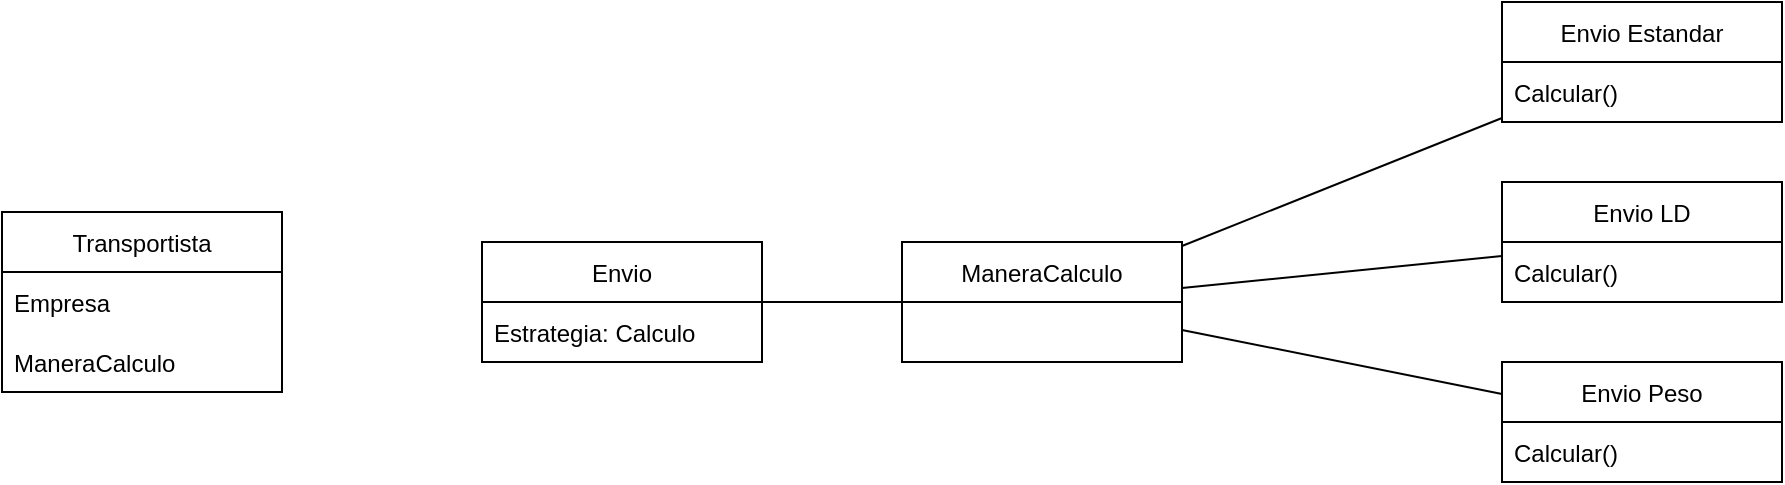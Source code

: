 <mxfile version="18.0.1" type="device"><diagram id="dgobqSoLckBEebMe_hsB" name="Page-1"><mxGraphModel dx="1337" dy="496" grid="1" gridSize="10" guides="1" tooltips="1" connect="1" arrows="1" fold="1" page="1" pageScale="1" pageWidth="827" pageHeight="1169" math="0" shadow="0"><root><mxCell id="0"/><mxCell id="1" parent="0"/><mxCell id="6Y3EzQcubKoUgQ6woziH-1" value="Transportista" style="swimlane;fontStyle=0;childLayout=stackLayout;horizontal=1;startSize=30;horizontalStack=0;resizeParent=1;resizeParentMax=0;resizeLast=0;collapsible=1;marginBottom=0;" vertex="1" parent="1"><mxGeometry x="-700" y="355" width="140" height="90" as="geometry"/></mxCell><mxCell id="6Y3EzQcubKoUgQ6woziH-2" value="Empresa" style="text;strokeColor=none;fillColor=none;align=left;verticalAlign=middle;spacingLeft=4;spacingRight=4;overflow=hidden;points=[[0,0.5],[1,0.5]];portConstraint=eastwest;rotatable=0;" vertex="1" parent="6Y3EzQcubKoUgQ6woziH-1"><mxGeometry y="30" width="140" height="30" as="geometry"/></mxCell><mxCell id="6Y3EzQcubKoUgQ6woziH-3" value="ManeraCalculo" style="text;strokeColor=none;fillColor=none;align=left;verticalAlign=middle;spacingLeft=4;spacingRight=4;overflow=hidden;points=[[0,0.5],[1,0.5]];portConstraint=eastwest;rotatable=0;" vertex="1" parent="6Y3EzQcubKoUgQ6woziH-1"><mxGeometry y="60" width="140" height="30" as="geometry"/></mxCell><mxCell id="6Y3EzQcubKoUgQ6woziH-10" value="Envio" style="swimlane;fontStyle=0;childLayout=stackLayout;horizontal=1;startSize=30;horizontalStack=0;resizeParent=1;resizeParentMax=0;resizeLast=0;collapsible=1;marginBottom=0;" vertex="1" parent="1"><mxGeometry x="-460" y="370" width="140" height="60" as="geometry"/></mxCell><mxCell id="6Y3EzQcubKoUgQ6woziH-13" value="Estrategia: Calculo" style="text;strokeColor=none;fillColor=none;align=left;verticalAlign=middle;spacingLeft=4;spacingRight=4;overflow=hidden;points=[[0,0.5],[1,0.5]];portConstraint=eastwest;rotatable=0;" vertex="1" parent="6Y3EzQcubKoUgQ6woziH-10"><mxGeometry y="30" width="140" height="30" as="geometry"/></mxCell><mxCell id="6Y3EzQcubKoUgQ6woziH-30" value="ManeraCalculo" style="swimlane;fontStyle=0;childLayout=stackLayout;horizontal=1;startSize=30;horizontalStack=0;resizeParent=1;resizeParentMax=0;resizeLast=0;collapsible=1;marginBottom=0;" vertex="1" parent="1"><mxGeometry x="-250" y="370" width="140" height="60" as="geometry"/></mxCell><mxCell id="6Y3EzQcubKoUgQ6woziH-46" value="Envio Peso" style="swimlane;fontStyle=0;childLayout=stackLayout;horizontal=1;startSize=30;horizontalStack=0;resizeParent=1;resizeParentMax=0;resizeLast=0;collapsible=1;marginBottom=0;" vertex="1" parent="1"><mxGeometry x="50" y="430" width="140" height="60" as="geometry"/></mxCell><mxCell id="6Y3EzQcubKoUgQ6woziH-59" value="Calcular()" style="text;strokeColor=none;fillColor=none;align=left;verticalAlign=middle;spacingLeft=4;spacingRight=4;overflow=hidden;points=[[0,0.5],[1,0.5]];portConstraint=eastwest;rotatable=0;" vertex="1" parent="6Y3EzQcubKoUgQ6woziH-46"><mxGeometry y="30" width="140" height="30" as="geometry"/></mxCell><mxCell id="6Y3EzQcubKoUgQ6woziH-50" value="Envio LD" style="swimlane;fontStyle=0;childLayout=stackLayout;horizontal=1;startSize=30;horizontalStack=0;resizeParent=1;resizeParentMax=0;resizeLast=0;collapsible=1;marginBottom=0;" vertex="1" parent="1"><mxGeometry x="50" y="340" width="140" height="60" as="geometry"/></mxCell><mxCell id="6Y3EzQcubKoUgQ6woziH-58" value="Calcular()" style="text;strokeColor=none;fillColor=none;align=left;verticalAlign=middle;spacingLeft=4;spacingRight=4;overflow=hidden;points=[[0,0.5],[1,0.5]];portConstraint=eastwest;rotatable=0;" vertex="1" parent="6Y3EzQcubKoUgQ6woziH-50"><mxGeometry y="30" width="140" height="30" as="geometry"/></mxCell><mxCell id="6Y3EzQcubKoUgQ6woziH-54" value="Envio Estandar" style="swimlane;fontStyle=0;childLayout=stackLayout;horizontal=1;startSize=30;horizontalStack=0;resizeParent=1;resizeParentMax=0;resizeLast=0;collapsible=1;marginBottom=0;" vertex="1" parent="1"><mxGeometry x="50" y="250" width="140" height="60" as="geometry"/></mxCell><mxCell id="6Y3EzQcubKoUgQ6woziH-57" value="Calcular()" style="text;strokeColor=none;fillColor=none;align=left;verticalAlign=middle;spacingLeft=4;spacingRight=4;overflow=hidden;points=[[0,0.5],[1,0.5]];portConstraint=eastwest;rotatable=0;" vertex="1" parent="6Y3EzQcubKoUgQ6woziH-54"><mxGeometry y="30" width="140" height="30" as="geometry"/></mxCell><mxCell id="6Y3EzQcubKoUgQ6woziH-60" value="" style="endArrow=none;html=1;rounded=0;" edge="1" parent="1" source="6Y3EzQcubKoUgQ6woziH-30" target="6Y3EzQcubKoUgQ6woziH-50"><mxGeometry width="50" height="50" relative="1" as="geometry"><mxPoint x="-50" y="395" as="sourcePoint"/><mxPoint y="345" as="targetPoint"/></mxGeometry></mxCell><mxCell id="6Y3EzQcubKoUgQ6woziH-61" value="" style="endArrow=none;html=1;rounded=0;" edge="1" parent="1" source="6Y3EzQcubKoUgQ6woziH-30" target="6Y3EzQcubKoUgQ6woziH-46"><mxGeometry width="50" height="50" relative="1" as="geometry"><mxPoint x="120" y="390" as="sourcePoint"/><mxPoint x="170" y="340" as="targetPoint"/></mxGeometry></mxCell><mxCell id="6Y3EzQcubKoUgQ6woziH-62" value="" style="endArrow=none;html=1;rounded=0;" edge="1" parent="1" source="6Y3EzQcubKoUgQ6woziH-30" target="6Y3EzQcubKoUgQ6woziH-54"><mxGeometry width="50" height="50" relative="1" as="geometry"><mxPoint x="120" y="390" as="sourcePoint"/><mxPoint x="170" y="340" as="targetPoint"/></mxGeometry></mxCell><mxCell id="6Y3EzQcubKoUgQ6woziH-63" value="" style="endArrow=none;html=1;rounded=0;" edge="1" parent="1" source="6Y3EzQcubKoUgQ6woziH-10" target="6Y3EzQcubKoUgQ6woziH-30"><mxGeometry width="50" height="50" relative="1" as="geometry"><mxPoint x="-200" y="490" as="sourcePoint"/><mxPoint x="-150" y="440" as="targetPoint"/></mxGeometry></mxCell></root></mxGraphModel></diagram></mxfile>
